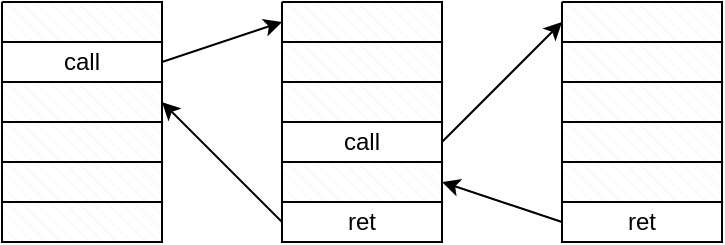 <mxfile version="13.9.9" type="device"><diagram id="VMpHkuSe5jqIc8yO4DpS" name="第 1 页"><mxGraphModel dx="1038" dy="607" grid="1" gridSize="10" guides="1" tooltips="1" connect="1" arrows="1" fold="1" page="1" pageScale="1" pageWidth="1169" pageHeight="827" math="0" shadow="0"><root><mxCell id="0"/><mxCell id="1" parent="0"/><mxCell id="TYTkLI12fL007d98A_7U-2" value="call" style="rounded=0;whiteSpace=wrap;html=1;" vertex="1" parent="1"><mxGeometry x="280" y="220" width="80" height="20" as="geometry"/></mxCell><mxCell id="TYTkLI12fL007d98A_7U-32" value="" style="verticalLabelPosition=bottom;verticalAlign=top;html=1;shape=mxgraph.basic.patternFillRect;fillStyle=diagRev;step=5;fillStrokeWidth=0.2;fillStrokeColor=#dddddd;shadow=0;gradientColor=none;" vertex="1" parent="1"><mxGeometry x="280" y="240" width="80" height="20" as="geometry"/></mxCell><mxCell id="TYTkLI12fL007d98A_7U-33" value="" style="verticalLabelPosition=bottom;verticalAlign=top;html=1;shape=mxgraph.basic.patternFillRect;fillStyle=diagRev;step=5;fillStrokeWidth=0.2;fillStrokeColor=#dddddd;shadow=0;gradientColor=none;" vertex="1" parent="1"><mxGeometry x="280" y="260" width="80" height="20" as="geometry"/></mxCell><mxCell id="TYTkLI12fL007d98A_7U-34" value="" style="verticalLabelPosition=bottom;verticalAlign=top;html=1;shape=mxgraph.basic.patternFillRect;fillStyle=diagRev;step=5;fillStrokeWidth=0.2;fillStrokeColor=#dddddd;shadow=0;gradientColor=none;" vertex="1" parent="1"><mxGeometry x="280" y="280" width="80" height="20" as="geometry"/></mxCell><mxCell id="TYTkLI12fL007d98A_7U-35" value="" style="verticalLabelPosition=bottom;verticalAlign=top;html=1;shape=mxgraph.basic.patternFillRect;fillStyle=diagRev;step=5;fillStrokeWidth=0.2;fillStrokeColor=#dddddd;shadow=0;gradientColor=none;" vertex="1" parent="1"><mxGeometry x="280" y="300" width="80" height="20" as="geometry"/></mxCell><mxCell id="TYTkLI12fL007d98A_7U-36" value="" style="verticalLabelPosition=bottom;verticalAlign=top;html=1;shape=mxgraph.basic.patternFillRect;fillStyle=diagRev;step=5;fillStrokeWidth=0.2;fillStrokeColor=#dddddd;shadow=0;gradientColor=none;" vertex="1" parent="1"><mxGeometry x="280" y="200" width="80" height="20" as="geometry"/></mxCell><mxCell id="TYTkLI12fL007d98A_7U-12" value="call" style="rounded=0;whiteSpace=wrap;html=1;" vertex="1" parent="1"><mxGeometry x="420" y="260" width="80" height="20" as="geometry"/></mxCell><mxCell id="TYTkLI12fL007d98A_7U-14" value="ret" style="rounded=0;whiteSpace=wrap;html=1;" vertex="1" parent="1"><mxGeometry x="420" y="300" width="80" height="20" as="geometry"/></mxCell><mxCell id="TYTkLI12fL007d98A_7U-37" value="" style="verticalLabelPosition=bottom;verticalAlign=top;html=1;shape=mxgraph.basic.patternFillRect;fillStyle=diagRev;step=5;fillStrokeWidth=0.2;fillStrokeColor=#dddddd;shadow=0;gradientColor=none;" vertex="1" parent="1"><mxGeometry x="420" y="200" width="80" height="20" as="geometry"/></mxCell><mxCell id="TYTkLI12fL007d98A_7U-38" value="" style="verticalLabelPosition=bottom;verticalAlign=top;html=1;shape=mxgraph.basic.patternFillRect;fillStyle=diagRev;step=5;fillStrokeWidth=0.2;fillStrokeColor=#dddddd;shadow=0;gradientColor=none;" vertex="1" parent="1"><mxGeometry x="420" y="220" width="80" height="20" as="geometry"/></mxCell><mxCell id="TYTkLI12fL007d98A_7U-39" value="" style="verticalLabelPosition=bottom;verticalAlign=top;html=1;shape=mxgraph.basic.patternFillRect;fillStyle=diagRev;step=5;fillStrokeWidth=0.2;fillStrokeColor=#dddddd;shadow=0;gradientColor=none;" vertex="1" parent="1"><mxGeometry x="420" y="240" width="80" height="20" as="geometry"/></mxCell><mxCell id="TYTkLI12fL007d98A_7U-40" value="" style="verticalLabelPosition=bottom;verticalAlign=top;html=1;shape=mxgraph.basic.patternFillRect;fillStyle=diagRev;step=5;fillStrokeWidth=0.2;fillStrokeColor=#dddddd;shadow=0;gradientColor=none;" vertex="1" parent="1"><mxGeometry x="420" y="280" width="80" height="20" as="geometry"/></mxCell><mxCell id="TYTkLI12fL007d98A_7U-26" value="ret" style="rounded=0;whiteSpace=wrap;html=1;" vertex="1" parent="1"><mxGeometry x="560" y="300" width="80" height="20" as="geometry"/></mxCell><mxCell id="TYTkLI12fL007d98A_7U-41" value="" style="verticalLabelPosition=bottom;verticalAlign=top;html=1;shape=mxgraph.basic.patternFillRect;fillStyle=diagRev;step=5;fillStrokeWidth=0.2;fillStrokeColor=#dddddd;shadow=0;gradientColor=none;" vertex="1" parent="1"><mxGeometry x="560" y="240" width="80" height="20" as="geometry"/></mxCell><mxCell id="TYTkLI12fL007d98A_7U-42" value="" style="verticalLabelPosition=bottom;verticalAlign=top;html=1;shape=mxgraph.basic.patternFillRect;fillStyle=diagRev;step=5;fillStrokeWidth=0.2;fillStrokeColor=#dddddd;shadow=0;gradientColor=none;" vertex="1" parent="1"><mxGeometry x="560" y="260" width="80" height="20" as="geometry"/></mxCell><mxCell id="TYTkLI12fL007d98A_7U-43" value="" style="verticalLabelPosition=bottom;verticalAlign=top;html=1;shape=mxgraph.basic.patternFillRect;fillStyle=diagRev;step=5;fillStrokeWidth=0.2;fillStrokeColor=#dddddd;shadow=0;gradientColor=none;" vertex="1" parent="1"><mxGeometry x="560" y="280" width="80" height="20" as="geometry"/></mxCell><mxCell id="TYTkLI12fL007d98A_7U-44" value="" style="verticalLabelPosition=bottom;verticalAlign=top;html=1;shape=mxgraph.basic.patternFillRect;fillStyle=diagRev;step=5;fillStrokeWidth=0.2;fillStrokeColor=#dddddd;shadow=0;gradientColor=none;" vertex="1" parent="1"><mxGeometry x="560" y="200" width="80" height="20" as="geometry"/></mxCell><mxCell id="TYTkLI12fL007d98A_7U-45" value="" style="verticalLabelPosition=bottom;verticalAlign=top;html=1;shape=mxgraph.basic.patternFillRect;fillStyle=diagRev;step=5;fillStrokeWidth=0.2;fillStrokeColor=#dddddd;shadow=0;gradientColor=none;" vertex="1" parent="1"><mxGeometry x="560" y="220" width="80" height="20" as="geometry"/></mxCell><mxCell id="TYTkLI12fL007d98A_7U-29" style="edgeStyle=none;rounded=0;orthogonalLoop=1;jettySize=auto;html=1;exitX=1;exitY=0.5;exitDx=0;exitDy=0;entryX=0;entryY=0.5;entryDx=0;entryDy=0;" edge="1" parent="1" source="TYTkLI12fL007d98A_7U-2"><mxGeometry relative="1" as="geometry"><mxPoint x="420" y="210" as="targetPoint"/></mxGeometry></mxCell><mxCell id="TYTkLI12fL007d98A_7U-30" style="edgeStyle=none;rounded=0;orthogonalLoop=1;jettySize=auto;html=1;exitX=1;exitY=0.5;exitDx=0;exitDy=0;entryX=0;entryY=0.5;entryDx=0;entryDy=0;" edge="1" parent="1" source="TYTkLI12fL007d98A_7U-12"><mxGeometry relative="1" as="geometry"><mxPoint x="560" y="210" as="targetPoint"/></mxGeometry></mxCell><mxCell id="TYTkLI12fL007d98A_7U-28" style="rounded=0;orthogonalLoop=1;jettySize=auto;html=1;exitX=0;exitY=0.5;exitDx=0;exitDy=0;entryX=1;entryY=0.5;entryDx=0;entryDy=0;" edge="1" parent="1" source="TYTkLI12fL007d98A_7U-14"><mxGeometry relative="1" as="geometry"><mxPoint x="360" y="250" as="targetPoint"/></mxGeometry></mxCell><mxCell id="TYTkLI12fL007d98A_7U-31" style="edgeStyle=none;rounded=0;orthogonalLoop=1;jettySize=auto;html=1;exitX=0;exitY=0.5;exitDx=0;exitDy=0;entryX=1;entryY=0.5;entryDx=0;entryDy=0;" edge="1" parent="1" source="TYTkLI12fL007d98A_7U-26"><mxGeometry relative="1" as="geometry"><mxPoint x="500" y="290" as="targetPoint"/></mxGeometry></mxCell></root></mxGraphModel></diagram></mxfile>